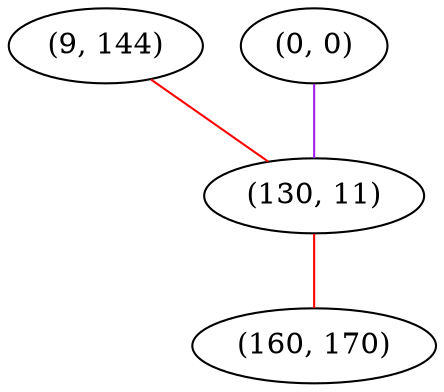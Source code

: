 graph "" {
"(9, 144)";
"(0, 0)";
"(130, 11)";
"(160, 170)";
"(9, 144)" -- "(130, 11)"  [color=red, key=0, weight=1];
"(0, 0)" -- "(130, 11)"  [color=purple, key=0, weight=4];
"(130, 11)" -- "(160, 170)"  [color=red, key=0, weight=1];
}
